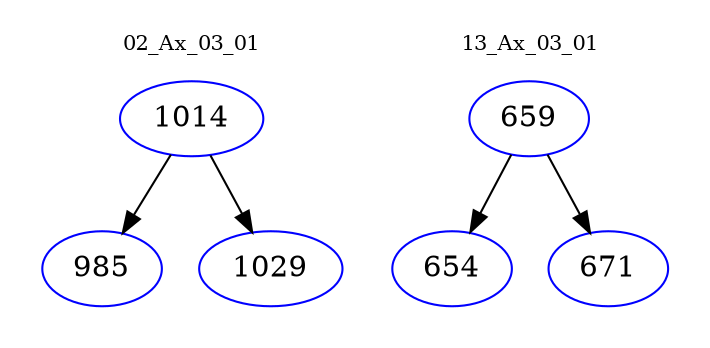 digraph{
subgraph cluster_0 {
color = white
label = "02_Ax_03_01";
fontsize=10;
T0_1014 [label="1014", color="blue"]
T0_1014 -> T0_985 [color="black"]
T0_985 [label="985", color="blue"]
T0_1014 -> T0_1029 [color="black"]
T0_1029 [label="1029", color="blue"]
}
subgraph cluster_1 {
color = white
label = "13_Ax_03_01";
fontsize=10;
T1_659 [label="659", color="blue"]
T1_659 -> T1_654 [color="black"]
T1_654 [label="654", color="blue"]
T1_659 -> T1_671 [color="black"]
T1_671 [label="671", color="blue"]
}
}
